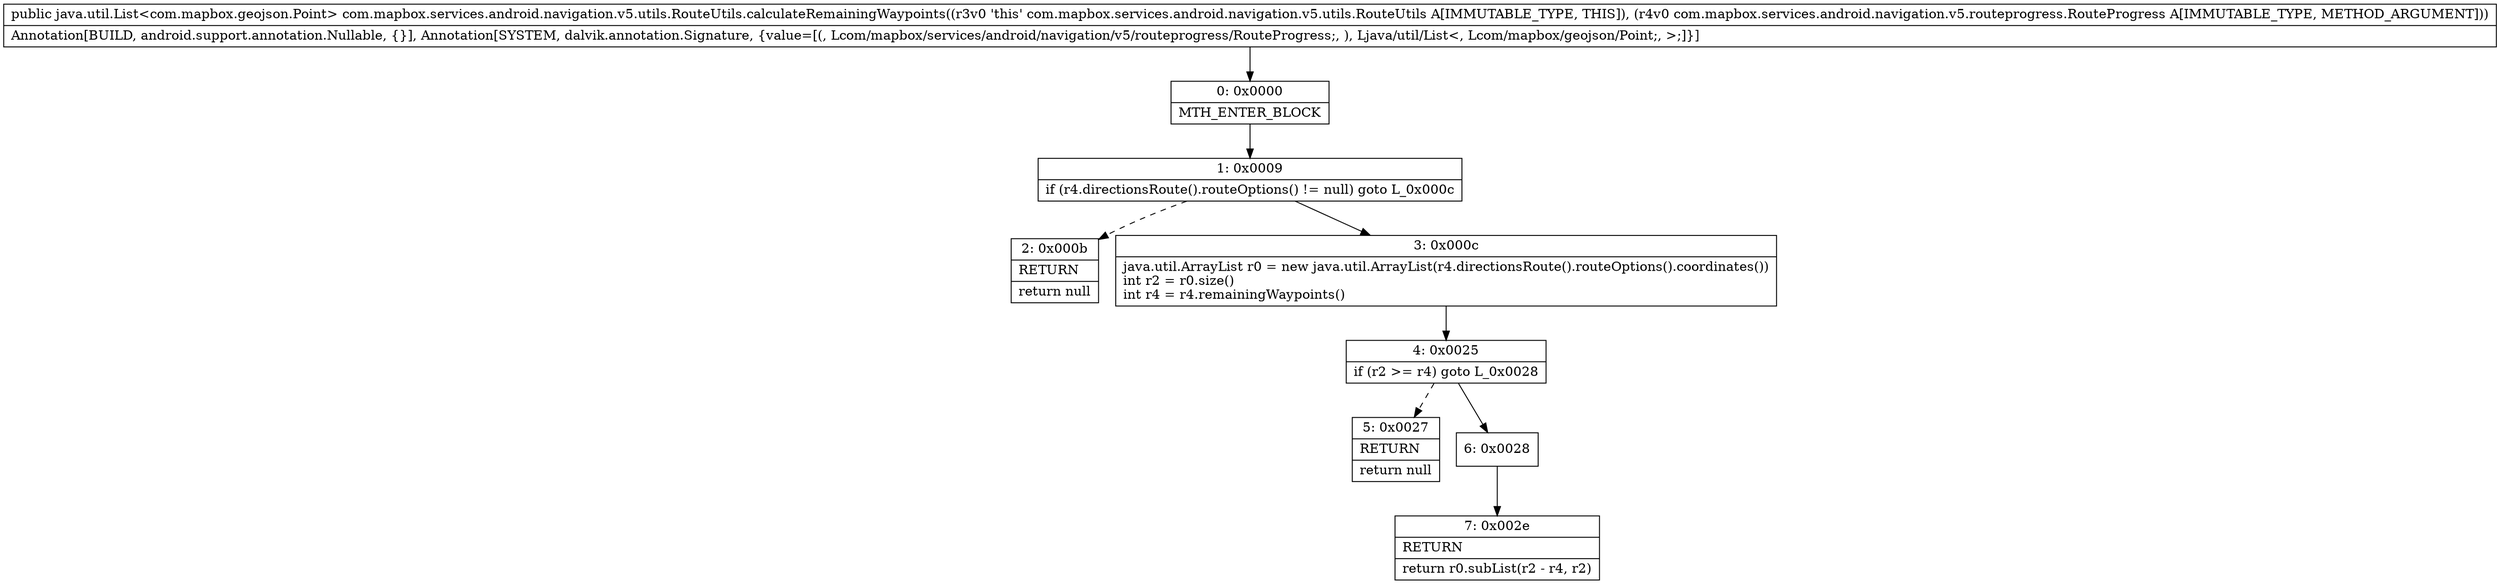digraph "CFG forcom.mapbox.services.android.navigation.v5.utils.RouteUtils.calculateRemainingWaypoints(Lcom\/mapbox\/services\/android\/navigation\/v5\/routeprogress\/RouteProgress;)Ljava\/util\/List;" {
Node_0 [shape=record,label="{0\:\ 0x0000|MTH_ENTER_BLOCK\l}"];
Node_1 [shape=record,label="{1\:\ 0x0009|if (r4.directionsRoute().routeOptions() != null) goto L_0x000c\l}"];
Node_2 [shape=record,label="{2\:\ 0x000b|RETURN\l|return null\l}"];
Node_3 [shape=record,label="{3\:\ 0x000c|java.util.ArrayList r0 = new java.util.ArrayList(r4.directionsRoute().routeOptions().coordinates())\lint r2 = r0.size()\lint r4 = r4.remainingWaypoints()\l}"];
Node_4 [shape=record,label="{4\:\ 0x0025|if (r2 \>= r4) goto L_0x0028\l}"];
Node_5 [shape=record,label="{5\:\ 0x0027|RETURN\l|return null\l}"];
Node_6 [shape=record,label="{6\:\ 0x0028}"];
Node_7 [shape=record,label="{7\:\ 0x002e|RETURN\l|return r0.subList(r2 \- r4, r2)\l}"];
MethodNode[shape=record,label="{public java.util.List\<com.mapbox.geojson.Point\> com.mapbox.services.android.navigation.v5.utils.RouteUtils.calculateRemainingWaypoints((r3v0 'this' com.mapbox.services.android.navigation.v5.utils.RouteUtils A[IMMUTABLE_TYPE, THIS]), (r4v0 com.mapbox.services.android.navigation.v5.routeprogress.RouteProgress A[IMMUTABLE_TYPE, METHOD_ARGUMENT]))  | Annotation[BUILD, android.support.annotation.Nullable, \{\}], Annotation[SYSTEM, dalvik.annotation.Signature, \{value=[(, Lcom\/mapbox\/services\/android\/navigation\/v5\/routeprogress\/RouteProgress;, ), Ljava\/util\/List\<, Lcom\/mapbox\/geojson\/Point;, \>;]\}]\l}"];
MethodNode -> Node_0;
Node_0 -> Node_1;
Node_1 -> Node_2[style=dashed];
Node_1 -> Node_3;
Node_3 -> Node_4;
Node_4 -> Node_5[style=dashed];
Node_4 -> Node_6;
Node_6 -> Node_7;
}

